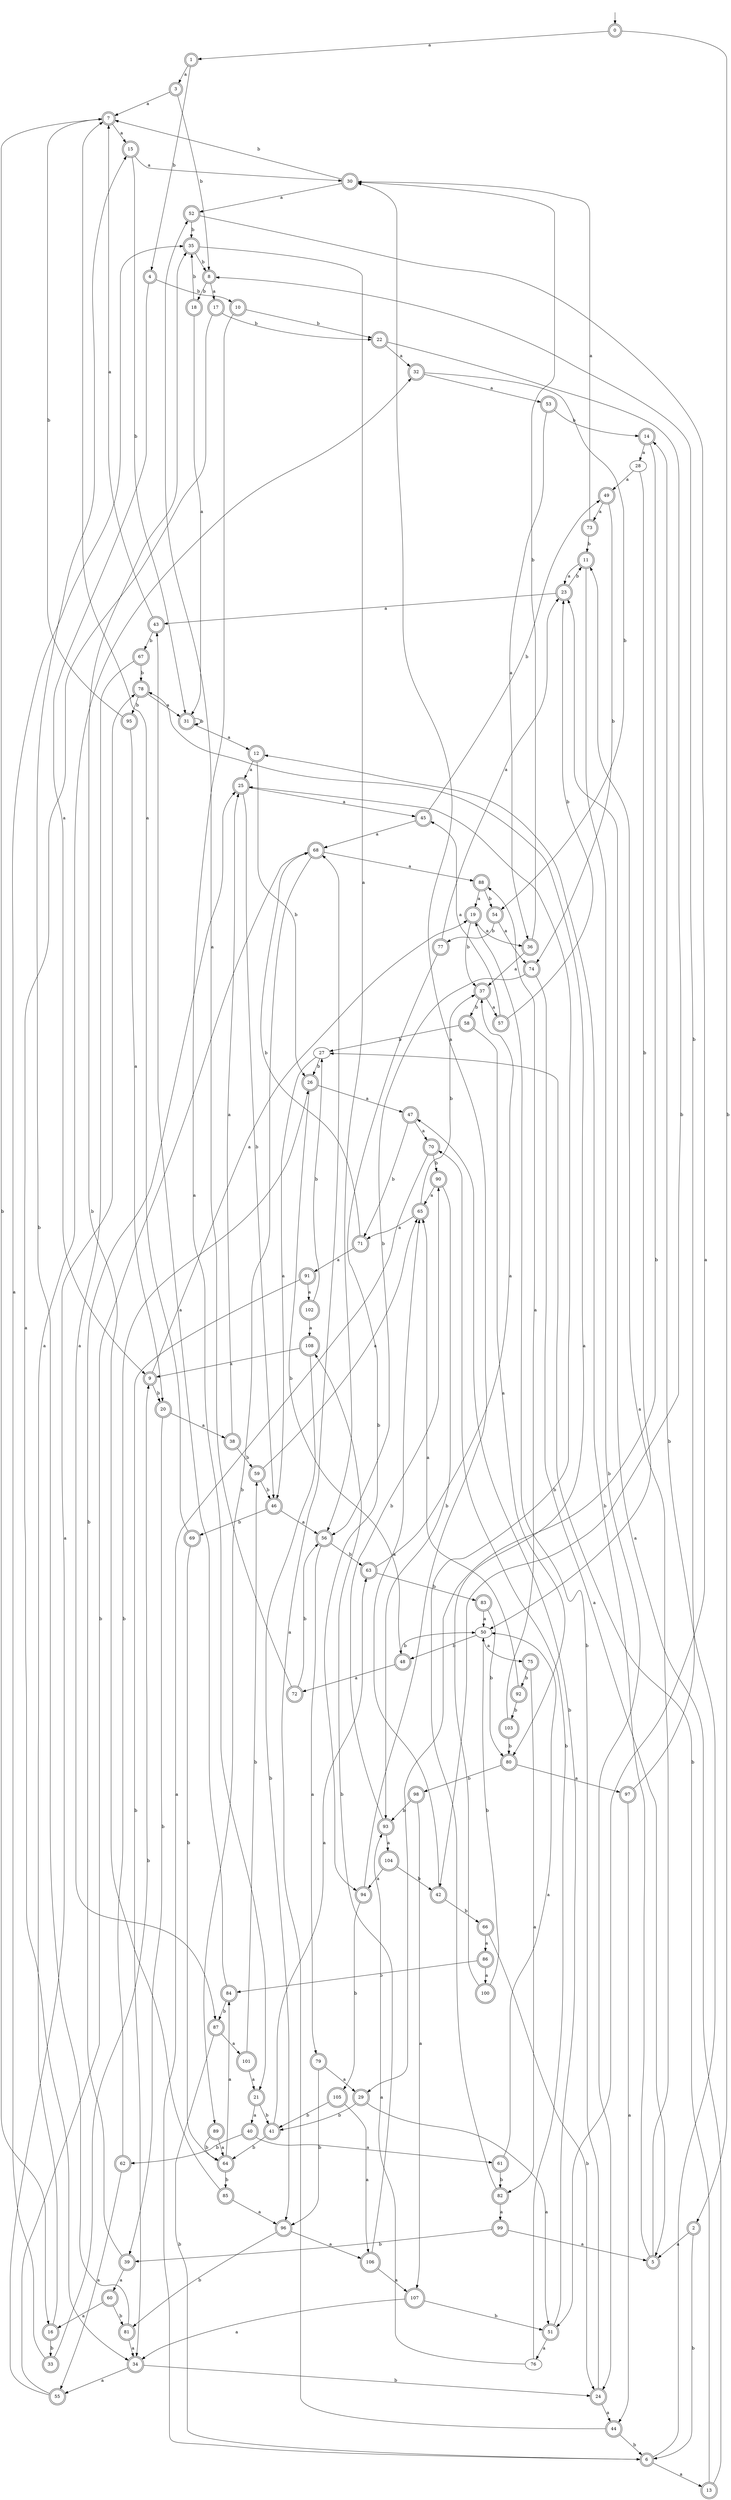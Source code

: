 digraph RandomDFA {
  __start0 [label="", shape=none];
  __start0 -> 0 [label=""];
  0 [shape=circle] [shape=doublecircle]
  0 -> 1 [label="a"]
  0 -> 2 [label="b"]
  1 [shape=doublecircle]
  1 -> 3 [label="a"]
  1 -> 4 [label="b"]
  2 [shape=doublecircle]
  2 -> 5 [label="a"]
  2 -> 6 [label="b"]
  3 [shape=doublecircle]
  3 -> 7 [label="a"]
  3 -> 8 [label="b"]
  4 [shape=doublecircle]
  4 -> 9 [label="a"]
  4 -> 10 [label="b"]
  5 [shape=doublecircle]
  5 -> 11 [label="a"]
  5 -> 12 [label="b"]
  6 [shape=doublecircle]
  6 -> 13 [label="a"]
  6 -> 14 [label="b"]
  7 [shape=doublecircle]
  7 -> 15 [label="a"]
  7 -> 16 [label="b"]
  8 [shape=doublecircle]
  8 -> 17 [label="a"]
  8 -> 18 [label="b"]
  9 [shape=doublecircle]
  9 -> 19 [label="a"]
  9 -> 20 [label="b"]
  10 [shape=doublecircle]
  10 -> 21 [label="a"]
  10 -> 22 [label="b"]
  11 [shape=doublecircle]
  11 -> 23 [label="a"]
  11 -> 24 [label="b"]
  12 [shape=doublecircle]
  12 -> 25 [label="a"]
  12 -> 26 [label="b"]
  13 [shape=doublecircle]
  13 -> 23 [label="a"]
  13 -> 27 [label="b"]
  14 [shape=doublecircle]
  14 -> 28 [label="a"]
  14 -> 29 [label="b"]
  15 [shape=doublecircle]
  15 -> 30 [label="a"]
  15 -> 31 [label="b"]
  16 [shape=doublecircle]
  16 -> 32 [label="a"]
  16 -> 33 [label="b"]
  17 [shape=doublecircle]
  17 -> 34 [label="a"]
  17 -> 22 [label="b"]
  18 [shape=doublecircle]
  18 -> 31 [label="a"]
  18 -> 35 [label="b"]
  19 [shape=doublecircle]
  19 -> 36 [label="a"]
  19 -> 37 [label="b"]
  20 [shape=doublecircle]
  20 -> 38 [label="a"]
  20 -> 39 [label="b"]
  21 [shape=doublecircle]
  21 -> 40 [label="a"]
  21 -> 41 [label="b"]
  22 [shape=doublecircle]
  22 -> 32 [label="a"]
  22 -> 42 [label="b"]
  23 [shape=doublecircle]
  23 -> 43 [label="a"]
  23 -> 11 [label="b"]
  24 [shape=doublecircle]
  24 -> 44 [label="a"]
  24 -> 19 [label="b"]
  25 [shape=doublecircle]
  25 -> 45 [label="a"]
  25 -> 46 [label="b"]
  26 [shape=doublecircle]
  26 -> 47 [label="a"]
  26 -> 48 [label="b"]
  27
  27 -> 46 [label="a"]
  27 -> 26 [label="b"]
  28
  28 -> 49 [label="a"]
  28 -> 50 [label="b"]
  29 [shape=doublecircle]
  29 -> 51 [label="a"]
  29 -> 41 [label="b"]
  30 [shape=doublecircle]
  30 -> 52 [label="a"]
  30 -> 7 [label="b"]
  31 [shape=doublecircle]
  31 -> 12 [label="a"]
  31 -> 31 [label="b"]
  32 [shape=doublecircle]
  32 -> 53 [label="a"]
  32 -> 54 [label="b"]
  33 [shape=doublecircle]
  33 -> 35 [label="a"]
  33 -> 9 [label="b"]
  34 [shape=doublecircle]
  34 -> 55 [label="a"]
  34 -> 24 [label="b"]
  35 [shape=doublecircle]
  35 -> 56 [label="a"]
  35 -> 8 [label="b"]
  36 [shape=doublecircle]
  36 -> 37 [label="a"]
  36 -> 30 [label="b"]
  37 [shape=doublecircle]
  37 -> 57 [label="a"]
  37 -> 58 [label="b"]
  38 [shape=doublecircle]
  38 -> 25 [label="a"]
  38 -> 59 [label="b"]
  39 [shape=doublecircle]
  39 -> 60 [label="a"]
  39 -> 25 [label="b"]
  40 [shape=doublecircle]
  40 -> 61 [label="a"]
  40 -> 62 [label="b"]
  41 [shape=doublecircle]
  41 -> 63 [label="a"]
  41 -> 64 [label="b"]
  42 [shape=doublecircle]
  42 -> 65 [label="a"]
  42 -> 66 [label="b"]
  43 [shape=doublecircle]
  43 -> 7 [label="a"]
  43 -> 67 [label="b"]
  44 [shape=doublecircle]
  44 -> 68 [label="a"]
  44 -> 6 [label="b"]
  45 [shape=doublecircle]
  45 -> 68 [label="a"]
  45 -> 49 [label="b"]
  46 [shape=doublecircle]
  46 -> 56 [label="a"]
  46 -> 69 [label="b"]
  47 [shape=doublecircle]
  47 -> 70 [label="a"]
  47 -> 71 [label="b"]
  48 [shape=doublecircle]
  48 -> 72 [label="a"]
  48 -> 50 [label="b"]
  49 [shape=doublecircle]
  49 -> 73 [label="a"]
  49 -> 74 [label="b"]
  50
  50 -> 75 [label="a"]
  50 -> 48 [label="b"]
  51 [shape=doublecircle]
  51 -> 76 [label="a"]
  51 -> 47 [label="b"]
  52 [shape=doublecircle]
  52 -> 51 [label="a"]
  52 -> 35 [label="b"]
  53 [shape=doublecircle]
  53 -> 36 [label="a"]
  53 -> 14 [label="b"]
  54 [shape=doublecircle]
  54 -> 74 [label="a"]
  54 -> 77 [label="b"]
  55 [shape=doublecircle]
  55 -> 78 [label="a"]
  55 -> 68 [label="b"]
  56 [shape=doublecircle]
  56 -> 79 [label="a"]
  56 -> 63 [label="b"]
  57 [shape=doublecircle]
  57 -> 45 [label="a"]
  57 -> 23 [label="b"]
  58 [shape=doublecircle]
  58 -> 80 [label="a"]
  58 -> 27 [label="b"]
  59 [shape=doublecircle]
  59 -> 65 [label="a"]
  59 -> 46 [label="b"]
  60 [shape=doublecircle]
  60 -> 16 [label="a"]
  60 -> 81 [label="b"]
  61 [shape=doublecircle]
  61 -> 50 [label="a"]
  61 -> 82 [label="b"]
  62 [shape=doublecircle]
  62 -> 55 [label="a"]
  62 -> 26 [label="b"]
  63 [shape=doublecircle]
  63 -> 37 [label="a"]
  63 -> 83 [label="b"]
  64 [shape=doublecircle]
  64 -> 84 [label="a"]
  64 -> 85 [label="b"]
  65 [shape=doublecircle]
  65 -> 71 [label="a"]
  65 -> 37 [label="b"]
  66 [shape=doublecircle]
  66 -> 86 [label="a"]
  66 -> 24 [label="b"]
  67 [shape=doublecircle]
  67 -> 87 [label="a"]
  67 -> 78 [label="b"]
  68 [shape=doublecircle]
  68 -> 88 [label="a"]
  68 -> 89 [label="b"]
  69 [shape=doublecircle]
  69 -> 7 [label="a"]
  69 -> 64 [label="b"]
  70 [shape=doublecircle]
  70 -> 6 [label="a"]
  70 -> 90 [label="b"]
  71 [shape=doublecircle]
  71 -> 91 [label="a"]
  71 -> 68 [label="b"]
  72 [shape=doublecircle]
  72 -> 52 [label="a"]
  72 -> 56 [label="b"]
  73 [shape=doublecircle]
  73 -> 30 [label="a"]
  73 -> 11 [label="b"]
  74 [shape=doublecircle]
  74 -> 5 [label="a"]
  74 -> 56 [label="b"]
  75 [shape=doublecircle]
  75 -> 82 [label="a"]
  75 -> 92 [label="b"]
  76
  76 -> 93 [label="a"]
  76 -> 70 [label="b"]
  77 [shape=doublecircle]
  77 -> 23 [label="a"]
  77 -> 94 [label="b"]
  78 [shape=doublecircle]
  78 -> 31 [label="a"]
  78 -> 95 [label="b"]
  79 [shape=doublecircle]
  79 -> 29 [label="a"]
  79 -> 96 [label="b"]
  80 [shape=doublecircle]
  80 -> 97 [label="a"]
  80 -> 98 [label="b"]
  81 [shape=doublecircle]
  81 -> 34 [label="a"]
  81 -> 15 [label="b"]
  82 [shape=doublecircle]
  82 -> 99 [label="a"]
  82 -> 25 [label="b"]
  83 [shape=doublecircle]
  83 -> 50 [label="a"]
  83 -> 80 [label="b"]
  84 [shape=doublecircle]
  84 -> 43 [label="a"]
  84 -> 87 [label="b"]
  85 [shape=doublecircle]
  85 -> 96 [label="a"]
  85 -> 35 [label="b"]
  86 [shape=doublecircle]
  86 -> 100 [label="a"]
  86 -> 84 [label="b"]
  87 [shape=doublecircle]
  87 -> 101 [label="a"]
  87 -> 6 [label="b"]
  88 [shape=doublecircle]
  88 -> 19 [label="a"]
  88 -> 54 [label="b"]
  89 [shape=doublecircle]
  89 -> 64 [label="a"]
  89 -> 64 [label="b"]
  90 [shape=doublecircle]
  90 -> 65 [label="a"]
  90 -> 93 [label="b"]
  91 [shape=doublecircle]
  91 -> 102 [label="a"]
  91 -> 34 [label="b"]
  92 [shape=doublecircle]
  92 -> 65 [label="a"]
  92 -> 103 [label="b"]
  93 [shape=doublecircle]
  93 -> 104 [label="a"]
  93 -> 90 [label="b"]
  94 [shape=doublecircle]
  94 -> 30 [label="a"]
  94 -> 105 [label="b"]
  95 [shape=doublecircle]
  95 -> 20 [label="a"]
  95 -> 7 [label="b"]
  96 [shape=doublecircle]
  96 -> 106 [label="a"]
  96 -> 81 [label="b"]
  97 [shape=doublecircle]
  97 -> 44 [label="a"]
  97 -> 8 [label="b"]
  98 [shape=doublecircle]
  98 -> 107 [label="a"]
  98 -> 93 [label="b"]
  99 [shape=doublecircle]
  99 -> 5 [label="a"]
  99 -> 39 [label="b"]
  100 [shape=doublecircle]
  100 -> 78 [label="a"]
  100 -> 50 [label="b"]
  101 [shape=doublecircle]
  101 -> 21 [label="a"]
  101 -> 59 [label="b"]
  102 [shape=doublecircle]
  102 -> 108 [label="a"]
  102 -> 27 [label="b"]
  103 [shape=doublecircle]
  103 -> 88 [label="a"]
  103 -> 80 [label="b"]
  104 [shape=doublecircle]
  104 -> 94 [label="a"]
  104 -> 42 [label="b"]
  105 [shape=doublecircle]
  105 -> 106 [label="a"]
  105 -> 41 [label="b"]
  106 [shape=doublecircle]
  106 -> 107 [label="a"]
  106 -> 108 [label="b"]
  107 [shape=doublecircle]
  107 -> 34 [label="a"]
  107 -> 51 [label="b"]
  108 [shape=doublecircle]
  108 -> 9 [label="a"]
  108 -> 96 [label="b"]
}
